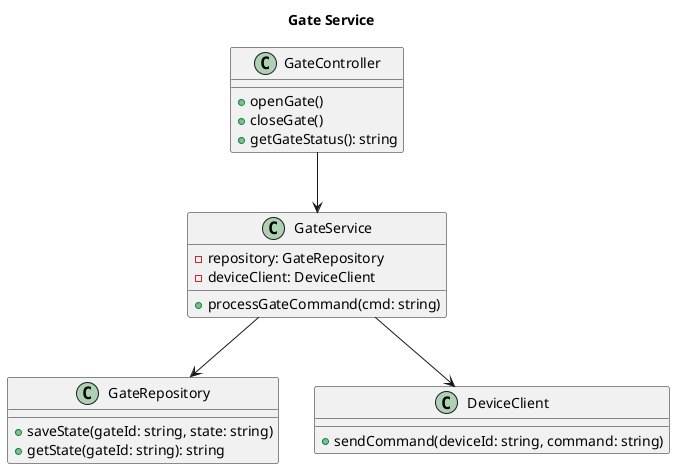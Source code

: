 @startuml
title Gate Service

class GateController {
  + openGate()
  + closeGate()
  + getGateStatus(): string
}

class GateService {
  - repository: GateRepository
  - deviceClient: DeviceClient
  + processGateCommand(cmd: string)
}

class GateRepository {
  + saveState(gateId: string, state: string)
  + getState(gateId: string): string
}

class DeviceClient {
  + sendCommand(deviceId: string, command: string)
}

GateController --> GateService
GateService --> GateRepository
GateService --> DeviceClient
@enduml
